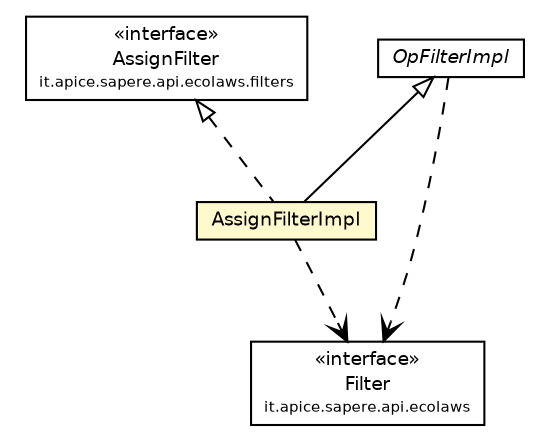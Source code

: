 #!/usr/local/bin/dot
#
# Class diagram 
# Generated by UmlGraph version 4.4 (http://www.spinellis.gr/sw/umlgraph)
#

digraph G {
	edge [fontname="Helvetica",fontsize=10,labelfontname="Helvetica",labelfontsize=10];
	node [fontname="Helvetica",fontsize=10,shape=plaintext];
	// it.apice.sapere.api.ecolaws.filter.impl.OpFilterImpl
	c1424 [label=<<table border="0" cellborder="1" cellspacing="0" cellpadding="2" port="p" href="./OpFilterImpl.html">
		<tr><td><table border="0" cellspacing="0" cellpadding="1">
			<tr><td><font face="Helvetica-Oblique"> OpFilterImpl </font></td></tr>
		</table></td></tr>
		</table>>, fontname="Helvetica", fontcolor="black", fontsize=9.0];
	// it.apice.sapere.api.ecolaws.filter.impl.AssignFilterImpl
	c1431 [label=<<table border="0" cellborder="1" cellspacing="0" cellpadding="2" port="p" bgcolor="lemonChiffon" href="./AssignFilterImpl.html">
		<tr><td><table border="0" cellspacing="0" cellpadding="1">
			<tr><td> AssignFilterImpl </td></tr>
		</table></td></tr>
		</table>>, fontname="Helvetica", fontcolor="black", fontsize=9.0];
	//it.apice.sapere.api.ecolaws.filter.impl.AssignFilterImpl extends it.apice.sapere.api.ecolaws.filter.impl.OpFilterImpl
	c1424:p -> c1431:p [dir=back,arrowtail=empty];
	//it.apice.sapere.api.ecolaws.filter.impl.AssignFilterImpl implements it.apice.sapere.api.ecolaws.filters.AssignFilter
	c1481:p -> c1431:p [dir=back,arrowtail=empty,style=dashed];
	// it.apice.sapere.api.ecolaws.filter.impl.OpFilterImpl DEPEND it.apice.sapere.api.ecolaws.Filter
	c1424:p -> c1482:p [taillabel="", label="", headlabel="", fontname="Helvetica", fontcolor="black", fontsize=10.0, color="black", arrowhead=open, style=dashed];
	// it.apice.sapere.api.ecolaws.filter.impl.AssignFilterImpl DEPEND it.apice.sapere.api.ecolaws.Filter
	c1431:p -> c1482:p [taillabel="", label="", headlabel="", fontname="Helvetica", fontcolor="black", fontsize=10.0, color="black", arrowhead=open, style=dashed];
	// it.apice.sapere.api.ecolaws.filters.AssignFilter
	c1481 [label=<<table border="0" cellborder="1" cellspacing="0" cellpadding="2" port="p" href="http://java.sun.com/j2se/1.4.2/docs/api/it/apice/sapere/api/ecolaws/filters/AssignFilter.html">
		<tr><td><table border="0" cellspacing="0" cellpadding="1">
			<tr><td> &laquo;interface&raquo; </td></tr>
			<tr><td> AssignFilter </td></tr>
			<tr><td><font point-size="7.0"> it.apice.sapere.api.ecolaws.filters </font></td></tr>
		</table></td></tr>
		</table>>, fontname="Helvetica", fontcolor="black", fontsize=9.0];
	// it.apice.sapere.api.ecolaws.Filter
	c1482 [label=<<table border="0" cellborder="1" cellspacing="0" cellpadding="2" port="p" href="http://java.sun.com/j2se/1.4.2/docs/api/it/apice/sapere/api/ecolaws/Filter.html">
		<tr><td><table border="0" cellspacing="0" cellpadding="1">
			<tr><td> &laquo;interface&raquo; </td></tr>
			<tr><td> Filter </td></tr>
			<tr><td><font point-size="7.0"> it.apice.sapere.api.ecolaws </font></td></tr>
		</table></td></tr>
		</table>>, fontname="Helvetica", fontcolor="black", fontsize=9.0];
}

